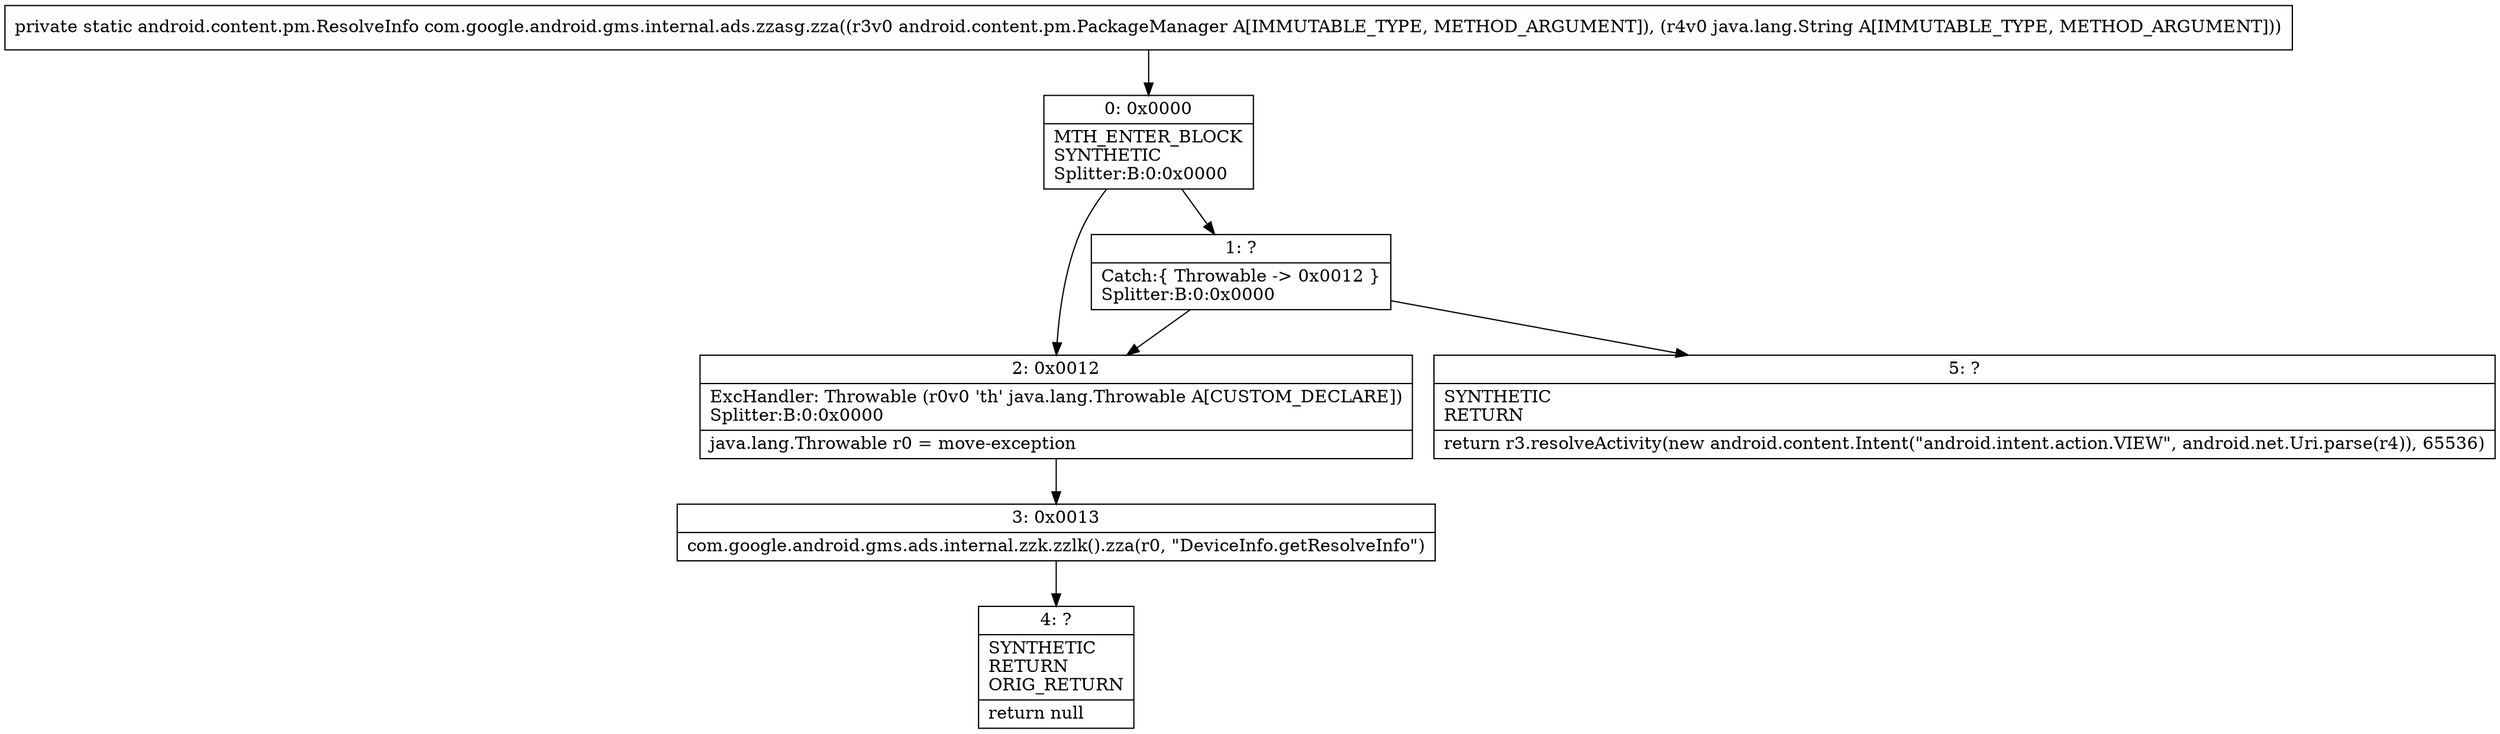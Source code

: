 digraph "CFG forcom.google.android.gms.internal.ads.zzasg.zza(Landroid\/content\/pm\/PackageManager;Ljava\/lang\/String;)Landroid\/content\/pm\/ResolveInfo;" {
Node_0 [shape=record,label="{0\:\ 0x0000|MTH_ENTER_BLOCK\lSYNTHETIC\lSplitter:B:0:0x0000\l}"];
Node_1 [shape=record,label="{1\:\ ?|Catch:\{ Throwable \-\> 0x0012 \}\lSplitter:B:0:0x0000\l}"];
Node_2 [shape=record,label="{2\:\ 0x0012|ExcHandler: Throwable (r0v0 'th' java.lang.Throwable A[CUSTOM_DECLARE])\lSplitter:B:0:0x0000\l|java.lang.Throwable r0 = move\-exception\l}"];
Node_3 [shape=record,label="{3\:\ 0x0013|com.google.android.gms.ads.internal.zzk.zzlk().zza(r0, \"DeviceInfo.getResolveInfo\")\l}"];
Node_4 [shape=record,label="{4\:\ ?|SYNTHETIC\lRETURN\lORIG_RETURN\l|return null\l}"];
Node_5 [shape=record,label="{5\:\ ?|SYNTHETIC\lRETURN\l|return r3.resolveActivity(new android.content.Intent(\"android.intent.action.VIEW\", android.net.Uri.parse(r4)), 65536)\l}"];
MethodNode[shape=record,label="{private static android.content.pm.ResolveInfo com.google.android.gms.internal.ads.zzasg.zza((r3v0 android.content.pm.PackageManager A[IMMUTABLE_TYPE, METHOD_ARGUMENT]), (r4v0 java.lang.String A[IMMUTABLE_TYPE, METHOD_ARGUMENT])) }"];
MethodNode -> Node_0;
Node_0 -> Node_1;
Node_0 -> Node_2;
Node_1 -> Node_2;
Node_1 -> Node_5;
Node_2 -> Node_3;
Node_3 -> Node_4;
}

